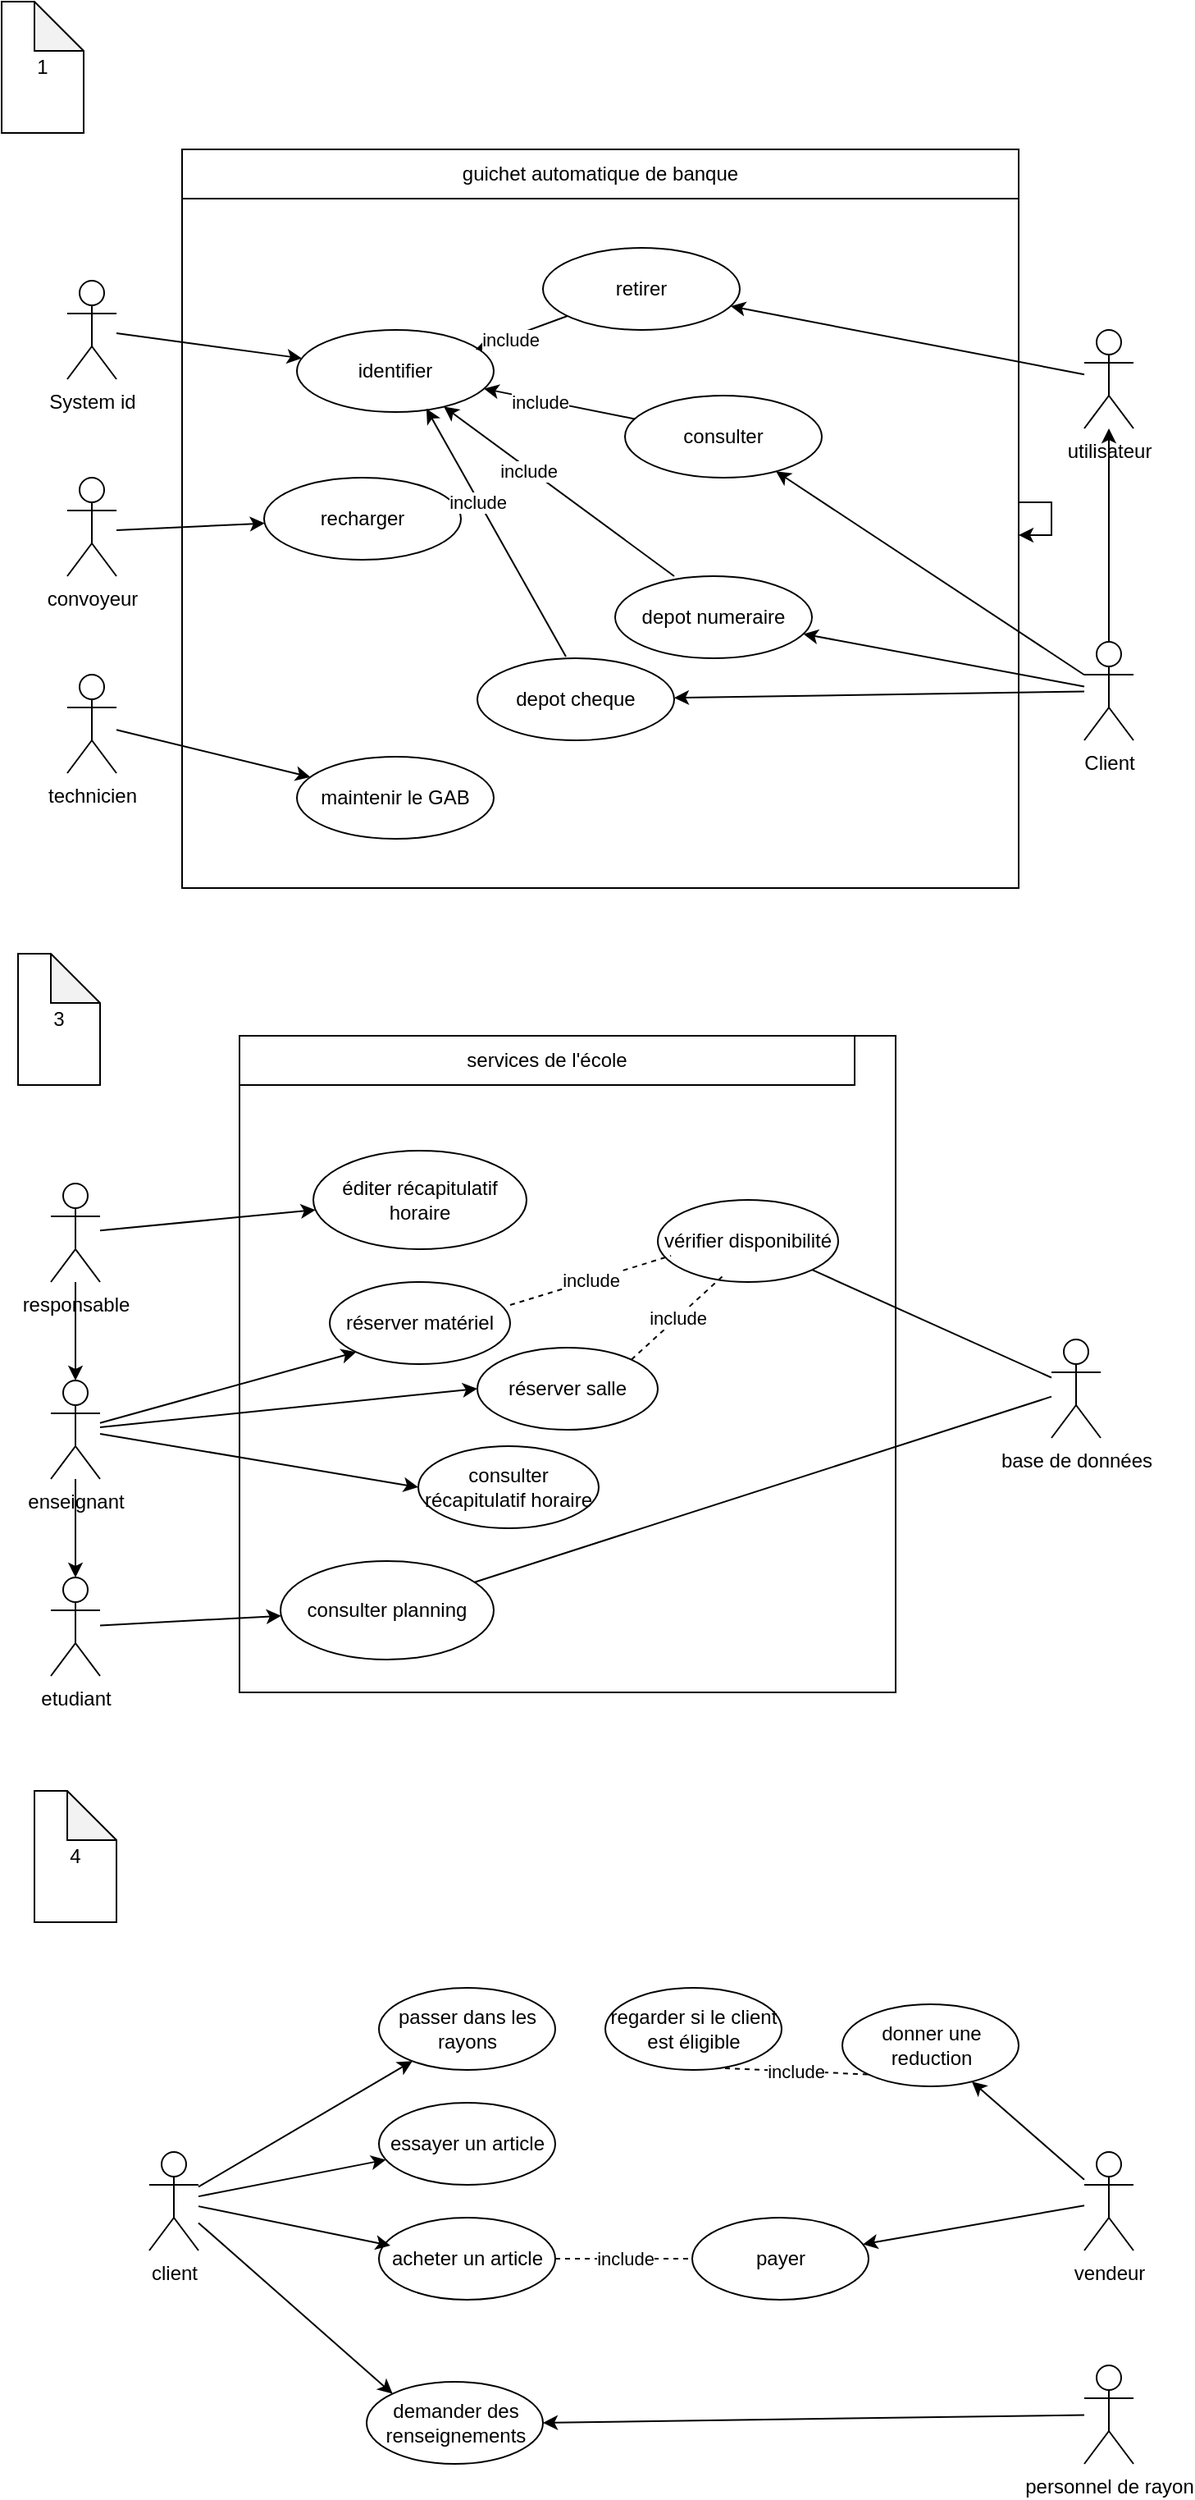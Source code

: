 <mxfile version="24.7.15">
  <diagram name="Page-1" id="Khyg_C0OmY_P2ztcUPCE">
    <mxGraphModel dx="1050" dy="557" grid="1" gridSize="10" guides="1" tooltips="1" connect="1" arrows="1" fold="1" page="1" pageScale="1" pageWidth="210" pageHeight="800" math="0" shadow="0">
      <root>
        <mxCell id="0" />
        <mxCell id="1" parent="0" />
        <mxCell id="jn_K5ucYfSR-Frp_HvuO-1" value="Client" style="shape=umlActor;verticalLabelPosition=bottom;verticalAlign=top;html=1;outlineConnect=0;" vertex="1" parent="1">
          <mxGeometry x="710" y="410" width="30" height="60" as="geometry" />
        </mxCell>
        <mxCell id="jn_K5ucYfSR-Frp_HvuO-2" value="&lt;div&gt;utilisateur&lt;/div&gt;&lt;div&gt;&lt;br&gt;&lt;/div&gt;" style="shape=umlActor;verticalLabelPosition=bottom;verticalAlign=top;html=1;outlineConnect=0;" vertex="1" parent="1">
          <mxGeometry x="710" y="220" width="30" height="60" as="geometry" />
        </mxCell>
        <mxCell id="jn_K5ucYfSR-Frp_HvuO-3" value="" style="endArrow=classic;html=1;rounded=0;exitX=0.5;exitY=0;exitDx=0;exitDy=0;exitPerimeter=0;" edge="1" parent="1" source="jn_K5ucYfSR-Frp_HvuO-1" target="jn_K5ucYfSR-Frp_HvuO-2">
          <mxGeometry width="50" height="50" relative="1" as="geometry">
            <mxPoint x="400" y="350" as="sourcePoint" />
            <mxPoint x="450" y="300" as="targetPoint" />
          </mxGeometry>
        </mxCell>
        <mxCell id="jn_K5ucYfSR-Frp_HvuO-4" value="&lt;div&gt;retirer&lt;/div&gt;" style="ellipse;whiteSpace=wrap;html=1;" vertex="1" parent="1">
          <mxGeometry x="380" y="170" width="120" height="50" as="geometry" />
        </mxCell>
        <mxCell id="jn_K5ucYfSR-Frp_HvuO-5" value="consulter" style="ellipse;whiteSpace=wrap;html=1;" vertex="1" parent="1">
          <mxGeometry x="430" y="260" width="120" height="50" as="geometry" />
        </mxCell>
        <mxCell id="jn_K5ucYfSR-Frp_HvuO-6" value="identifier" style="ellipse;whiteSpace=wrap;html=1;" vertex="1" parent="1">
          <mxGeometry x="230" y="220" width="120" height="50" as="geometry" />
        </mxCell>
        <mxCell id="jn_K5ucYfSR-Frp_HvuO-7" value="depot numeraire" style="ellipse;whiteSpace=wrap;html=1;" vertex="1" parent="1">
          <mxGeometry x="424" y="370" width="120" height="50" as="geometry" />
        </mxCell>
        <mxCell id="jn_K5ucYfSR-Frp_HvuO-8" value="depot cheque" style="ellipse;whiteSpace=wrap;html=1;" vertex="1" parent="1">
          <mxGeometry x="340" y="420" width="120" height="50" as="geometry" />
        </mxCell>
        <mxCell id="jn_K5ucYfSR-Frp_HvuO-9" value="" style="endArrow=classic;html=1;rounded=0;" edge="1" parent="1" source="jn_K5ucYfSR-Frp_HvuO-1" target="jn_K5ucYfSR-Frp_HvuO-7">
          <mxGeometry width="50" height="50" relative="1" as="geometry">
            <mxPoint x="400" y="350" as="sourcePoint" />
            <mxPoint x="450" y="300" as="targetPoint" />
          </mxGeometry>
        </mxCell>
        <mxCell id="jn_K5ucYfSR-Frp_HvuO-10" value="" style="endArrow=classic;html=1;rounded=0;" edge="1" parent="1" source="jn_K5ucYfSR-Frp_HvuO-1" target="jn_K5ucYfSR-Frp_HvuO-8">
          <mxGeometry width="50" height="50" relative="1" as="geometry">
            <mxPoint x="660" y="460" as="sourcePoint" />
            <mxPoint x="549" y="415" as="targetPoint" />
          </mxGeometry>
        </mxCell>
        <mxCell id="jn_K5ucYfSR-Frp_HvuO-11" value="" style="endArrow=classic;html=1;rounded=0;" edge="1" parent="1" source="jn_K5ucYfSR-Frp_HvuO-1" target="jn_K5ucYfSR-Frp_HvuO-5">
          <mxGeometry width="50" height="50" relative="1" as="geometry">
            <mxPoint x="710" y="440" as="sourcePoint" />
            <mxPoint x="450" y="300" as="targetPoint" />
          </mxGeometry>
        </mxCell>
        <mxCell id="jn_K5ucYfSR-Frp_HvuO-12" value="" style="endArrow=classic;html=1;rounded=0;" edge="1" parent="1" source="jn_K5ucYfSR-Frp_HvuO-2" target="jn_K5ucYfSR-Frp_HvuO-4">
          <mxGeometry width="50" height="50" relative="1" as="geometry">
            <mxPoint x="400" y="350" as="sourcePoint" />
            <mxPoint x="450" y="300" as="targetPoint" />
          </mxGeometry>
        </mxCell>
        <mxCell id="jn_K5ucYfSR-Frp_HvuO-13" value="&lt;div&gt;System id&lt;/div&gt;" style="shape=umlActor;verticalLabelPosition=bottom;verticalAlign=top;html=1;outlineConnect=0;" vertex="1" parent="1">
          <mxGeometry x="90" y="190" width="30" height="60" as="geometry" />
        </mxCell>
        <mxCell id="jn_K5ucYfSR-Frp_HvuO-14" value="convoyeur" style="shape=umlActor;verticalLabelPosition=bottom;verticalAlign=top;html=1;outlineConnect=0;" vertex="1" parent="1">
          <mxGeometry x="90" y="310" width="30" height="60" as="geometry" />
        </mxCell>
        <mxCell id="jn_K5ucYfSR-Frp_HvuO-15" value="technicien" style="shape=umlActor;verticalLabelPosition=bottom;verticalAlign=top;html=1;outlineConnect=0;" vertex="1" parent="1">
          <mxGeometry x="90" y="430" width="30" height="60" as="geometry" />
        </mxCell>
        <mxCell id="jn_K5ucYfSR-Frp_HvuO-16" value="recharger" style="ellipse;whiteSpace=wrap;html=1;" vertex="1" parent="1">
          <mxGeometry x="210" y="310" width="120" height="50" as="geometry" />
        </mxCell>
        <mxCell id="jn_K5ucYfSR-Frp_HvuO-17" value="maintenir le GAB" style="ellipse;whiteSpace=wrap;html=1;" vertex="1" parent="1">
          <mxGeometry x="230" y="480" width="120" height="50" as="geometry" />
        </mxCell>
        <mxCell id="jn_K5ucYfSR-Frp_HvuO-18" value="" style="endArrow=classic;html=1;rounded=0;" edge="1" parent="1" source="jn_K5ucYfSR-Frp_HvuO-5" target="jn_K5ucYfSR-Frp_HvuO-6">
          <mxGeometry width="50" height="50" relative="1" as="geometry">
            <mxPoint x="400" y="350" as="sourcePoint" />
            <mxPoint x="380" y="340" as="targetPoint" />
          </mxGeometry>
        </mxCell>
        <mxCell id="jn_K5ucYfSR-Frp_HvuO-19" value="&lt;div&gt;include&lt;/div&gt;" style="edgeLabel;html=1;align=center;verticalAlign=middle;resizable=0;points=[];" vertex="1" connectable="0" parent="jn_K5ucYfSR-Frp_HvuO-18">
          <mxGeometry x="0.256" y="1" relative="1" as="geometry">
            <mxPoint as="offset" />
          </mxGeometry>
        </mxCell>
        <mxCell id="jn_K5ucYfSR-Frp_HvuO-20" value="" style="endArrow=classic;html=1;rounded=0;entryX=0.908;entryY=0.24;entryDx=0;entryDy=0;entryPerimeter=0;" edge="1" parent="1" source="jn_K5ucYfSR-Frp_HvuO-4" target="jn_K5ucYfSR-Frp_HvuO-6">
          <mxGeometry width="50" height="50" relative="1" as="geometry">
            <mxPoint x="446" y="284" as="sourcePoint" />
            <mxPoint x="354" y="266" as="targetPoint" />
          </mxGeometry>
        </mxCell>
        <mxCell id="jn_K5ucYfSR-Frp_HvuO-21" value="&lt;div&gt;include&lt;/div&gt;" style="edgeLabel;html=1;align=center;verticalAlign=middle;resizable=0;points=[];" vertex="1" connectable="0" parent="jn_K5ucYfSR-Frp_HvuO-20">
          <mxGeometry x="0.256" y="1" relative="1" as="geometry">
            <mxPoint as="offset" />
          </mxGeometry>
        </mxCell>
        <mxCell id="jn_K5ucYfSR-Frp_HvuO-22" value="" style="endArrow=classic;html=1;rounded=0;exitX=0.3;exitY=0;exitDx=0;exitDy=0;exitPerimeter=0;" edge="1" parent="1" source="jn_K5ucYfSR-Frp_HvuO-7" target="jn_K5ucYfSR-Frp_HvuO-6">
          <mxGeometry width="50" height="50" relative="1" as="geometry">
            <mxPoint x="456" y="294" as="sourcePoint" />
            <mxPoint x="364" y="276" as="targetPoint" />
          </mxGeometry>
        </mxCell>
        <mxCell id="jn_K5ucYfSR-Frp_HvuO-23" value="&lt;div&gt;include&lt;/div&gt;" style="edgeLabel;html=1;align=center;verticalAlign=middle;resizable=0;points=[];" vertex="1" connectable="0" parent="jn_K5ucYfSR-Frp_HvuO-22">
          <mxGeometry x="0.256" y="1" relative="1" as="geometry">
            <mxPoint as="offset" />
          </mxGeometry>
        </mxCell>
        <mxCell id="jn_K5ucYfSR-Frp_HvuO-24" value="" style="endArrow=classic;html=1;rounded=0;exitX=0.45;exitY=-0.02;exitDx=0;exitDy=0;exitPerimeter=0;entryX=0.658;entryY=0.96;entryDx=0;entryDy=0;entryPerimeter=0;" edge="1" parent="1" source="jn_K5ucYfSR-Frp_HvuO-8" target="jn_K5ucYfSR-Frp_HvuO-6">
          <mxGeometry width="50" height="50" relative="1" as="geometry">
            <mxPoint x="466" y="304" as="sourcePoint" />
            <mxPoint x="374" y="286" as="targetPoint" />
          </mxGeometry>
        </mxCell>
        <mxCell id="jn_K5ucYfSR-Frp_HvuO-25" value="&lt;div&gt;include&lt;/div&gt;" style="edgeLabel;html=1;align=center;verticalAlign=middle;resizable=0;points=[];" vertex="1" connectable="0" parent="jn_K5ucYfSR-Frp_HvuO-24">
          <mxGeometry x="0.256" y="1" relative="1" as="geometry">
            <mxPoint as="offset" />
          </mxGeometry>
        </mxCell>
        <mxCell id="jn_K5ucYfSR-Frp_HvuO-26" value="" style="endArrow=classic;html=1;rounded=0;" edge="1" parent="1" source="jn_K5ucYfSR-Frp_HvuO-15" target="jn_K5ucYfSR-Frp_HvuO-17">
          <mxGeometry width="50" height="50" relative="1" as="geometry">
            <mxPoint x="400" y="350" as="sourcePoint" />
            <mxPoint x="450" y="300" as="targetPoint" />
          </mxGeometry>
        </mxCell>
        <mxCell id="jn_K5ucYfSR-Frp_HvuO-27" value="" style="endArrow=classic;html=1;rounded=0;" edge="1" parent="1" target="jn_K5ucYfSR-Frp_HvuO-16">
          <mxGeometry width="50" height="50" relative="1" as="geometry">
            <mxPoint x="120" y="342" as="sourcePoint" />
            <mxPoint x="238" y="370" as="targetPoint" />
          </mxGeometry>
        </mxCell>
        <mxCell id="jn_K5ucYfSR-Frp_HvuO-28" value="" style="rounded=0;whiteSpace=wrap;html=1;fillColor=none;" vertex="1" parent="1">
          <mxGeometry x="160" y="110" width="510" height="450" as="geometry" />
        </mxCell>
        <mxCell id="jn_K5ucYfSR-Frp_HvuO-29" style="edgeStyle=orthogonalEdgeStyle;rounded=0;orthogonalLoop=1;jettySize=auto;html=1;" edge="1" parent="1" source="jn_K5ucYfSR-Frp_HvuO-28" target="jn_K5ucYfSR-Frp_HvuO-28">
          <mxGeometry relative="1" as="geometry" />
        </mxCell>
        <mxCell id="jn_K5ucYfSR-Frp_HvuO-30" value="guichet automatique de banque" style="rounded=0;whiteSpace=wrap;html=1;" vertex="1" parent="1">
          <mxGeometry x="160" y="110" width="510" height="30" as="geometry" />
        </mxCell>
        <mxCell id="jn_K5ucYfSR-Frp_HvuO-31" value="" style="endArrow=classic;html=1;rounded=0;" edge="1" parent="1" source="jn_K5ucYfSR-Frp_HvuO-13" target="jn_K5ucYfSR-Frp_HvuO-6">
          <mxGeometry width="50" height="50" relative="1" as="geometry">
            <mxPoint x="400" y="350" as="sourcePoint" />
            <mxPoint x="450" y="300" as="targetPoint" />
          </mxGeometry>
        </mxCell>
        <mxCell id="jn_K5ucYfSR-Frp_HvuO-32" value="1" style="shape=note;whiteSpace=wrap;html=1;backgroundOutline=1;darkOpacity=0.05;" vertex="1" parent="1">
          <mxGeometry x="50" y="20" width="50" height="80" as="geometry" />
        </mxCell>
        <mxCell id="jn_K5ucYfSR-Frp_HvuO-33" value="3" style="shape=note;whiteSpace=wrap;html=1;backgroundOutline=1;darkOpacity=0.05;" vertex="1" parent="1">
          <mxGeometry x="60" y="600" width="50" height="80" as="geometry" />
        </mxCell>
        <mxCell id="jn_K5ucYfSR-Frp_HvuO-34" value="responsable" style="shape=umlActor;verticalLabelPosition=bottom;verticalAlign=top;html=1;outlineConnect=0;" vertex="1" parent="1">
          <mxGeometry x="80" y="740" width="30" height="60" as="geometry" />
        </mxCell>
        <mxCell id="jn_K5ucYfSR-Frp_HvuO-35" value="enseignant" style="shape=umlActor;verticalLabelPosition=bottom;verticalAlign=top;html=1;outlineConnect=0;" vertex="1" parent="1">
          <mxGeometry x="80" y="860" width="30" height="60" as="geometry" />
        </mxCell>
        <mxCell id="jn_K5ucYfSR-Frp_HvuO-36" value="&lt;div&gt;etudiant&lt;/div&gt;" style="shape=umlActor;verticalLabelPosition=bottom;verticalAlign=top;html=1;outlineConnect=0;" vertex="1" parent="1">
          <mxGeometry x="80" y="980" width="30" height="60" as="geometry" />
        </mxCell>
        <mxCell id="jn_K5ucYfSR-Frp_HvuO-37" value="" style="endArrow=classic;html=1;rounded=0;" edge="1" parent="1" source="jn_K5ucYfSR-Frp_HvuO-34" target="jn_K5ucYfSR-Frp_HvuO-35">
          <mxGeometry width="50" height="50" relative="1" as="geometry">
            <mxPoint x="330" y="850" as="sourcePoint" />
            <mxPoint x="440" y="840" as="targetPoint" />
          </mxGeometry>
        </mxCell>
        <mxCell id="jn_K5ucYfSR-Frp_HvuO-38" value="" style="endArrow=classic;html=1;rounded=0;entryX=0.5;entryY=0;entryDx=0;entryDy=0;entryPerimeter=0;" edge="1" parent="1" source="jn_K5ucYfSR-Frp_HvuO-35" target="jn_K5ucYfSR-Frp_HvuO-36">
          <mxGeometry width="50" height="50" relative="1" as="geometry">
            <mxPoint x="94.5" y="940" as="sourcePoint" />
            <mxPoint x="94.5" y="1000" as="targetPoint" />
            <Array as="points">
              <mxPoint x="95" y="950" />
            </Array>
          </mxGeometry>
        </mxCell>
        <mxCell id="jn_K5ucYfSR-Frp_HvuO-39" value="consulter planning" style="ellipse;whiteSpace=wrap;html=1;" vertex="1" parent="1">
          <mxGeometry x="220" y="970" width="130" height="60" as="geometry" />
        </mxCell>
        <mxCell id="jn_K5ucYfSR-Frp_HvuO-40" value="consulter récapitulatif horaire" style="ellipse;whiteSpace=wrap;html=1;" vertex="1" parent="1">
          <mxGeometry x="304" y="900" width="110" height="50" as="geometry" />
        </mxCell>
        <mxCell id="jn_K5ucYfSR-Frp_HvuO-41" value="éditer récapitulatif horaire" style="ellipse;whiteSpace=wrap;html=1;" vertex="1" parent="1">
          <mxGeometry x="240" y="720" width="130" height="60" as="geometry" />
        </mxCell>
        <mxCell id="jn_K5ucYfSR-Frp_HvuO-42" value="réserver salle" style="ellipse;whiteSpace=wrap;html=1;" vertex="1" parent="1">
          <mxGeometry x="340" y="840" width="110" height="50" as="geometry" />
        </mxCell>
        <mxCell id="jn_K5ucYfSR-Frp_HvuO-43" value="réserver matériel" style="ellipse;whiteSpace=wrap;html=1;" vertex="1" parent="1">
          <mxGeometry x="250" y="800" width="110" height="50" as="geometry" />
        </mxCell>
        <mxCell id="jn_K5ucYfSR-Frp_HvuO-44" value="vérifier disponibilité" style="ellipse;whiteSpace=wrap;html=1;" vertex="1" parent="1">
          <mxGeometry x="450" y="750" width="110" height="50" as="geometry" />
        </mxCell>
        <mxCell id="jn_K5ucYfSR-Frp_HvuO-45" value="&lt;div&gt;base de données&lt;/div&gt;&lt;div&gt;&lt;br&gt;&lt;/div&gt;" style="shape=umlActor;verticalLabelPosition=bottom;verticalAlign=top;html=1;outlineConnect=0;" vertex="1" parent="1">
          <mxGeometry x="690" y="835" width="30" height="60" as="geometry" />
        </mxCell>
        <mxCell id="jn_K5ucYfSR-Frp_HvuO-49" value="" style="endArrow=classic;html=1;rounded=0;entryX=0;entryY=1;entryDx=0;entryDy=0;" edge="1" parent="1" source="jn_K5ucYfSR-Frp_HvuO-35" target="jn_K5ucYfSR-Frp_HvuO-43">
          <mxGeometry width="50" height="50" relative="1" as="geometry">
            <mxPoint x="150" y="886" as="sourcePoint" />
            <mxPoint x="254" y="860" as="targetPoint" />
          </mxGeometry>
        </mxCell>
        <mxCell id="jn_K5ucYfSR-Frp_HvuO-50" value="" style="endArrow=classic;html=1;rounded=0;entryX=0;entryY=0.5;entryDx=0;entryDy=0;" edge="1" parent="1" source="jn_K5ucYfSR-Frp_HvuO-35" target="jn_K5ucYfSR-Frp_HvuO-42">
          <mxGeometry width="50" height="50" relative="1" as="geometry">
            <mxPoint x="120" y="896" as="sourcePoint" />
            <mxPoint x="276" y="853" as="targetPoint" />
          </mxGeometry>
        </mxCell>
        <mxCell id="jn_K5ucYfSR-Frp_HvuO-51" value="" style="endArrow=classic;html=1;rounded=0;" edge="1" parent="1" source="jn_K5ucYfSR-Frp_HvuO-34" target="jn_K5ucYfSR-Frp_HvuO-41">
          <mxGeometry width="50" height="50" relative="1" as="geometry">
            <mxPoint x="120" y="810" as="sourcePoint" />
            <mxPoint x="350" y="875" as="targetPoint" />
          </mxGeometry>
        </mxCell>
        <mxCell id="jn_K5ucYfSR-Frp_HvuO-52" value="" style="endArrow=classic;html=1;rounded=0;entryX=0;entryY=0.5;entryDx=0;entryDy=0;" edge="1" parent="1" source="jn_K5ucYfSR-Frp_HvuO-35" target="jn_K5ucYfSR-Frp_HvuO-40">
          <mxGeometry width="50" height="50" relative="1" as="geometry">
            <mxPoint x="150" y="933" as="sourcePoint" />
            <mxPoint x="281" y="920" as="targetPoint" />
          </mxGeometry>
        </mxCell>
        <mxCell id="jn_K5ucYfSR-Frp_HvuO-53" value="include" style="endArrow=none;dashed=1;html=1;rounded=0;entryX=0.364;entryY=0.92;entryDx=0;entryDy=0;entryPerimeter=0;exitX=1;exitY=0;exitDx=0;exitDy=0;" edge="1" parent="1" source="jn_K5ucYfSR-Frp_HvuO-42" target="jn_K5ucYfSR-Frp_HvuO-44">
          <mxGeometry width="50" height="50" relative="1" as="geometry">
            <mxPoint x="460" y="880" as="sourcePoint" />
            <mxPoint x="440" y="840" as="targetPoint" />
          </mxGeometry>
        </mxCell>
        <mxCell id="jn_K5ucYfSR-Frp_HvuO-55" value="include" style="endArrow=none;dashed=1;html=1;rounded=0;entryX=0.073;entryY=0.68;entryDx=0;entryDy=0;entryPerimeter=0;exitX=1;exitY=0.28;exitDx=0;exitDy=0;exitPerimeter=0;" edge="1" parent="1" source="jn_K5ucYfSR-Frp_HvuO-43" target="jn_K5ucYfSR-Frp_HvuO-44">
          <mxGeometry width="50" height="50" relative="1" as="geometry">
            <mxPoint x="420" y="830" as="sourcePoint" />
            <mxPoint x="500" y="806" as="targetPoint" />
          </mxGeometry>
        </mxCell>
        <mxCell id="jn_K5ucYfSR-Frp_HvuO-56" value="" style="endArrow=classic;html=1;rounded=0;" edge="1" parent="1" source="jn_K5ucYfSR-Frp_HvuO-36" target="jn_K5ucYfSR-Frp_HvuO-39">
          <mxGeometry width="50" height="50" relative="1" as="geometry">
            <mxPoint x="390" y="890" as="sourcePoint" />
            <mxPoint x="440" y="840" as="targetPoint" />
          </mxGeometry>
        </mxCell>
        <mxCell id="jn_K5ucYfSR-Frp_HvuO-59" value="" style="endArrow=none;html=1;rounded=0;" edge="1" parent="1" source="jn_K5ucYfSR-Frp_HvuO-45" target="jn_K5ucYfSR-Frp_HvuO-44">
          <mxGeometry width="50" height="50" relative="1" as="geometry">
            <mxPoint x="590" y="950" as="sourcePoint" />
            <mxPoint x="440" y="840" as="targetPoint" />
          </mxGeometry>
        </mxCell>
        <mxCell id="jn_K5ucYfSR-Frp_HvuO-60" value="" style="endArrow=none;html=1;rounded=0;" edge="1" parent="1" source="jn_K5ucYfSR-Frp_HvuO-45" target="jn_K5ucYfSR-Frp_HvuO-39">
          <mxGeometry width="50" height="50" relative="1" as="geometry">
            <mxPoint x="390" y="890" as="sourcePoint" />
            <mxPoint x="440" y="840" as="targetPoint" />
          </mxGeometry>
        </mxCell>
        <mxCell id="jn_K5ucYfSR-Frp_HvuO-61" value="" style="whiteSpace=wrap;html=1;aspect=fixed;fillColor=none;" vertex="1" parent="1">
          <mxGeometry x="195" y="650" width="400" height="400" as="geometry" />
        </mxCell>
        <mxCell id="jn_K5ucYfSR-Frp_HvuO-62" value="services de l&#39;école" style="rounded=0;whiteSpace=wrap;html=1;fillColor=none;" vertex="1" parent="1">
          <mxGeometry x="195" y="650" width="375" height="30" as="geometry" />
        </mxCell>
        <mxCell id="jn_K5ucYfSR-Frp_HvuO-65" value="4" style="shape=note;whiteSpace=wrap;html=1;backgroundOutline=1;darkOpacity=0.05;" vertex="1" parent="1">
          <mxGeometry x="70" y="1110" width="50" height="80" as="geometry" />
        </mxCell>
        <mxCell id="jn_K5ucYfSR-Frp_HvuO-66" value="client" style="shape=umlActor;verticalLabelPosition=bottom;verticalAlign=top;html=1;outlineConnect=0;" vertex="1" parent="1">
          <mxGeometry x="140" y="1330" width="30" height="60" as="geometry" />
        </mxCell>
        <mxCell id="jn_K5ucYfSR-Frp_HvuO-68" value="vendeur" style="shape=umlActor;verticalLabelPosition=bottom;verticalAlign=top;html=1;outlineConnect=0;" vertex="1" parent="1">
          <mxGeometry x="710" y="1330" width="30" height="60" as="geometry" />
        </mxCell>
        <mxCell id="jn_K5ucYfSR-Frp_HvuO-71" value="passer dans les rayons" style="ellipse;whiteSpace=wrap;html=1;" vertex="1" parent="1">
          <mxGeometry x="280" y="1230" width="107.5" height="50" as="geometry" />
        </mxCell>
        <mxCell id="jn_K5ucYfSR-Frp_HvuO-72" value="essayer un article" style="ellipse;whiteSpace=wrap;html=1;" vertex="1" parent="1">
          <mxGeometry x="280" y="1300" width="107.5" height="50" as="geometry" />
        </mxCell>
        <mxCell id="jn_K5ucYfSR-Frp_HvuO-73" value="&lt;div&gt;acheter un article&lt;/div&gt;" style="ellipse;whiteSpace=wrap;html=1;" vertex="1" parent="1">
          <mxGeometry x="280" y="1370" width="107.5" height="50" as="geometry" />
        </mxCell>
        <mxCell id="jn_K5ucYfSR-Frp_HvuO-74" value="payer" style="ellipse;whiteSpace=wrap;html=1;" vertex="1" parent="1">
          <mxGeometry x="471" y="1370" width="107.5" height="50" as="geometry" />
        </mxCell>
        <mxCell id="jn_K5ucYfSR-Frp_HvuO-75" value="demander des renseignements" style="ellipse;whiteSpace=wrap;html=1;" vertex="1" parent="1">
          <mxGeometry x="272.5" y="1470" width="107.5" height="50" as="geometry" />
        </mxCell>
        <mxCell id="jn_K5ucYfSR-Frp_HvuO-76" value="donner une reduction" style="ellipse;whiteSpace=wrap;html=1;" vertex="1" parent="1">
          <mxGeometry x="562.5" y="1240" width="107.5" height="50" as="geometry" />
        </mxCell>
        <mxCell id="jn_K5ucYfSR-Frp_HvuO-77" value="regarder si le client est éligible" style="ellipse;whiteSpace=wrap;html=1;" vertex="1" parent="1">
          <mxGeometry x="418" y="1230" width="107.5" height="50" as="geometry" />
        </mxCell>
        <mxCell id="jn_K5ucYfSR-Frp_HvuO-79" value="" style="endArrow=classic;html=1;rounded=0;" edge="1" parent="1" source="jn_K5ucYfSR-Frp_HvuO-66" target="jn_K5ucYfSR-Frp_HvuO-71">
          <mxGeometry width="50" height="50" relative="1" as="geometry">
            <mxPoint x="260" y="1380" as="sourcePoint" />
            <mxPoint x="440" y="1310" as="targetPoint" />
          </mxGeometry>
        </mxCell>
        <mxCell id="jn_K5ucYfSR-Frp_HvuO-80" value="" style="endArrow=classic;html=1;rounded=0;" edge="1" parent="1" source="jn_K5ucYfSR-Frp_HvuO-66" target="jn_K5ucYfSR-Frp_HvuO-72">
          <mxGeometry width="50" height="50" relative="1" as="geometry">
            <mxPoint x="180" y="1361" as="sourcePoint" />
            <mxPoint x="310" y="1285" as="targetPoint" />
          </mxGeometry>
        </mxCell>
        <mxCell id="jn_K5ucYfSR-Frp_HvuO-81" value="" style="endArrow=classic;html=1;rounded=0;entryX=0.065;entryY=0.34;entryDx=0;entryDy=0;entryPerimeter=0;" edge="1" parent="1" source="jn_K5ucYfSR-Frp_HvuO-66" target="jn_K5ucYfSR-Frp_HvuO-73">
          <mxGeometry width="50" height="50" relative="1" as="geometry">
            <mxPoint x="190" y="1371" as="sourcePoint" />
            <mxPoint x="320" y="1295" as="targetPoint" />
          </mxGeometry>
        </mxCell>
        <mxCell id="jn_K5ucYfSR-Frp_HvuO-82" value="" style="endArrow=classic;html=1;rounded=0;entryX=0;entryY=0;entryDx=0;entryDy=0;" edge="1" parent="1" source="jn_K5ucYfSR-Frp_HvuO-66" target="jn_K5ucYfSR-Frp_HvuO-75">
          <mxGeometry width="50" height="50" relative="1" as="geometry">
            <mxPoint x="200" y="1381" as="sourcePoint" />
            <mxPoint x="330" y="1305" as="targetPoint" />
          </mxGeometry>
        </mxCell>
        <mxCell id="jn_K5ucYfSR-Frp_HvuO-85" value="" style="endArrow=classic;html=1;rounded=0;" edge="1" parent="1" source="jn_K5ucYfSR-Frp_HvuO-68" target="jn_K5ucYfSR-Frp_HvuO-76">
          <mxGeometry width="50" height="50" relative="1" as="geometry">
            <mxPoint x="220" y="1401" as="sourcePoint" />
            <mxPoint x="350" y="1325" as="targetPoint" />
          </mxGeometry>
        </mxCell>
        <mxCell id="jn_K5ucYfSR-Frp_HvuO-86" value="" style="endArrow=classic;html=1;rounded=0;" edge="1" parent="1" source="jn_K5ucYfSR-Frp_HvuO-68" target="jn_K5ucYfSR-Frp_HvuO-74">
          <mxGeometry width="50" height="50" relative="1" as="geometry">
            <mxPoint x="720" y="1357" as="sourcePoint" />
            <mxPoint x="651" y="1297" as="targetPoint" />
          </mxGeometry>
        </mxCell>
        <mxCell id="jn_K5ucYfSR-Frp_HvuO-87" value="personnel de rayon" style="shape=umlActor;verticalLabelPosition=bottom;verticalAlign=top;html=1;outlineConnect=0;" vertex="1" parent="1">
          <mxGeometry x="710" y="1460" width="30" height="60" as="geometry" />
        </mxCell>
        <mxCell id="jn_K5ucYfSR-Frp_HvuO-88" value="" style="endArrow=classic;html=1;rounded=0;entryX=1;entryY=0.5;entryDx=0;entryDy=0;" edge="1" parent="1" source="jn_K5ucYfSR-Frp_HvuO-87" target="jn_K5ucYfSR-Frp_HvuO-75">
          <mxGeometry width="50" height="50" relative="1" as="geometry">
            <mxPoint x="390" y="1360" as="sourcePoint" />
            <mxPoint x="440" y="1310" as="targetPoint" />
          </mxGeometry>
        </mxCell>
        <mxCell id="jn_K5ucYfSR-Frp_HvuO-89" value="include" style="endArrow=none;dashed=1;html=1;rounded=0;exitX=1;exitY=0.5;exitDx=0;exitDy=0;" edge="1" parent="1" source="jn_K5ucYfSR-Frp_HvuO-73" target="jn_K5ucYfSR-Frp_HvuO-74">
          <mxGeometry width="50" height="50" relative="1" as="geometry">
            <mxPoint x="390" y="1360" as="sourcePoint" />
            <mxPoint x="440" y="1310" as="targetPoint" />
          </mxGeometry>
        </mxCell>
        <mxCell id="jn_K5ucYfSR-Frp_HvuO-90" value="include" style="endArrow=none;dashed=1;html=1;rounded=0;entryX=0;entryY=1;entryDx=0;entryDy=0;exitX=0.679;exitY=0.98;exitDx=0;exitDy=0;exitPerimeter=0;" edge="1" parent="1" source="jn_K5ucYfSR-Frp_HvuO-77" target="jn_K5ucYfSR-Frp_HvuO-76">
          <mxGeometry width="50" height="50" relative="1" as="geometry">
            <mxPoint x="390" y="1360" as="sourcePoint" />
            <mxPoint x="440" y="1310" as="targetPoint" />
          </mxGeometry>
        </mxCell>
      </root>
    </mxGraphModel>
  </diagram>
</mxfile>
